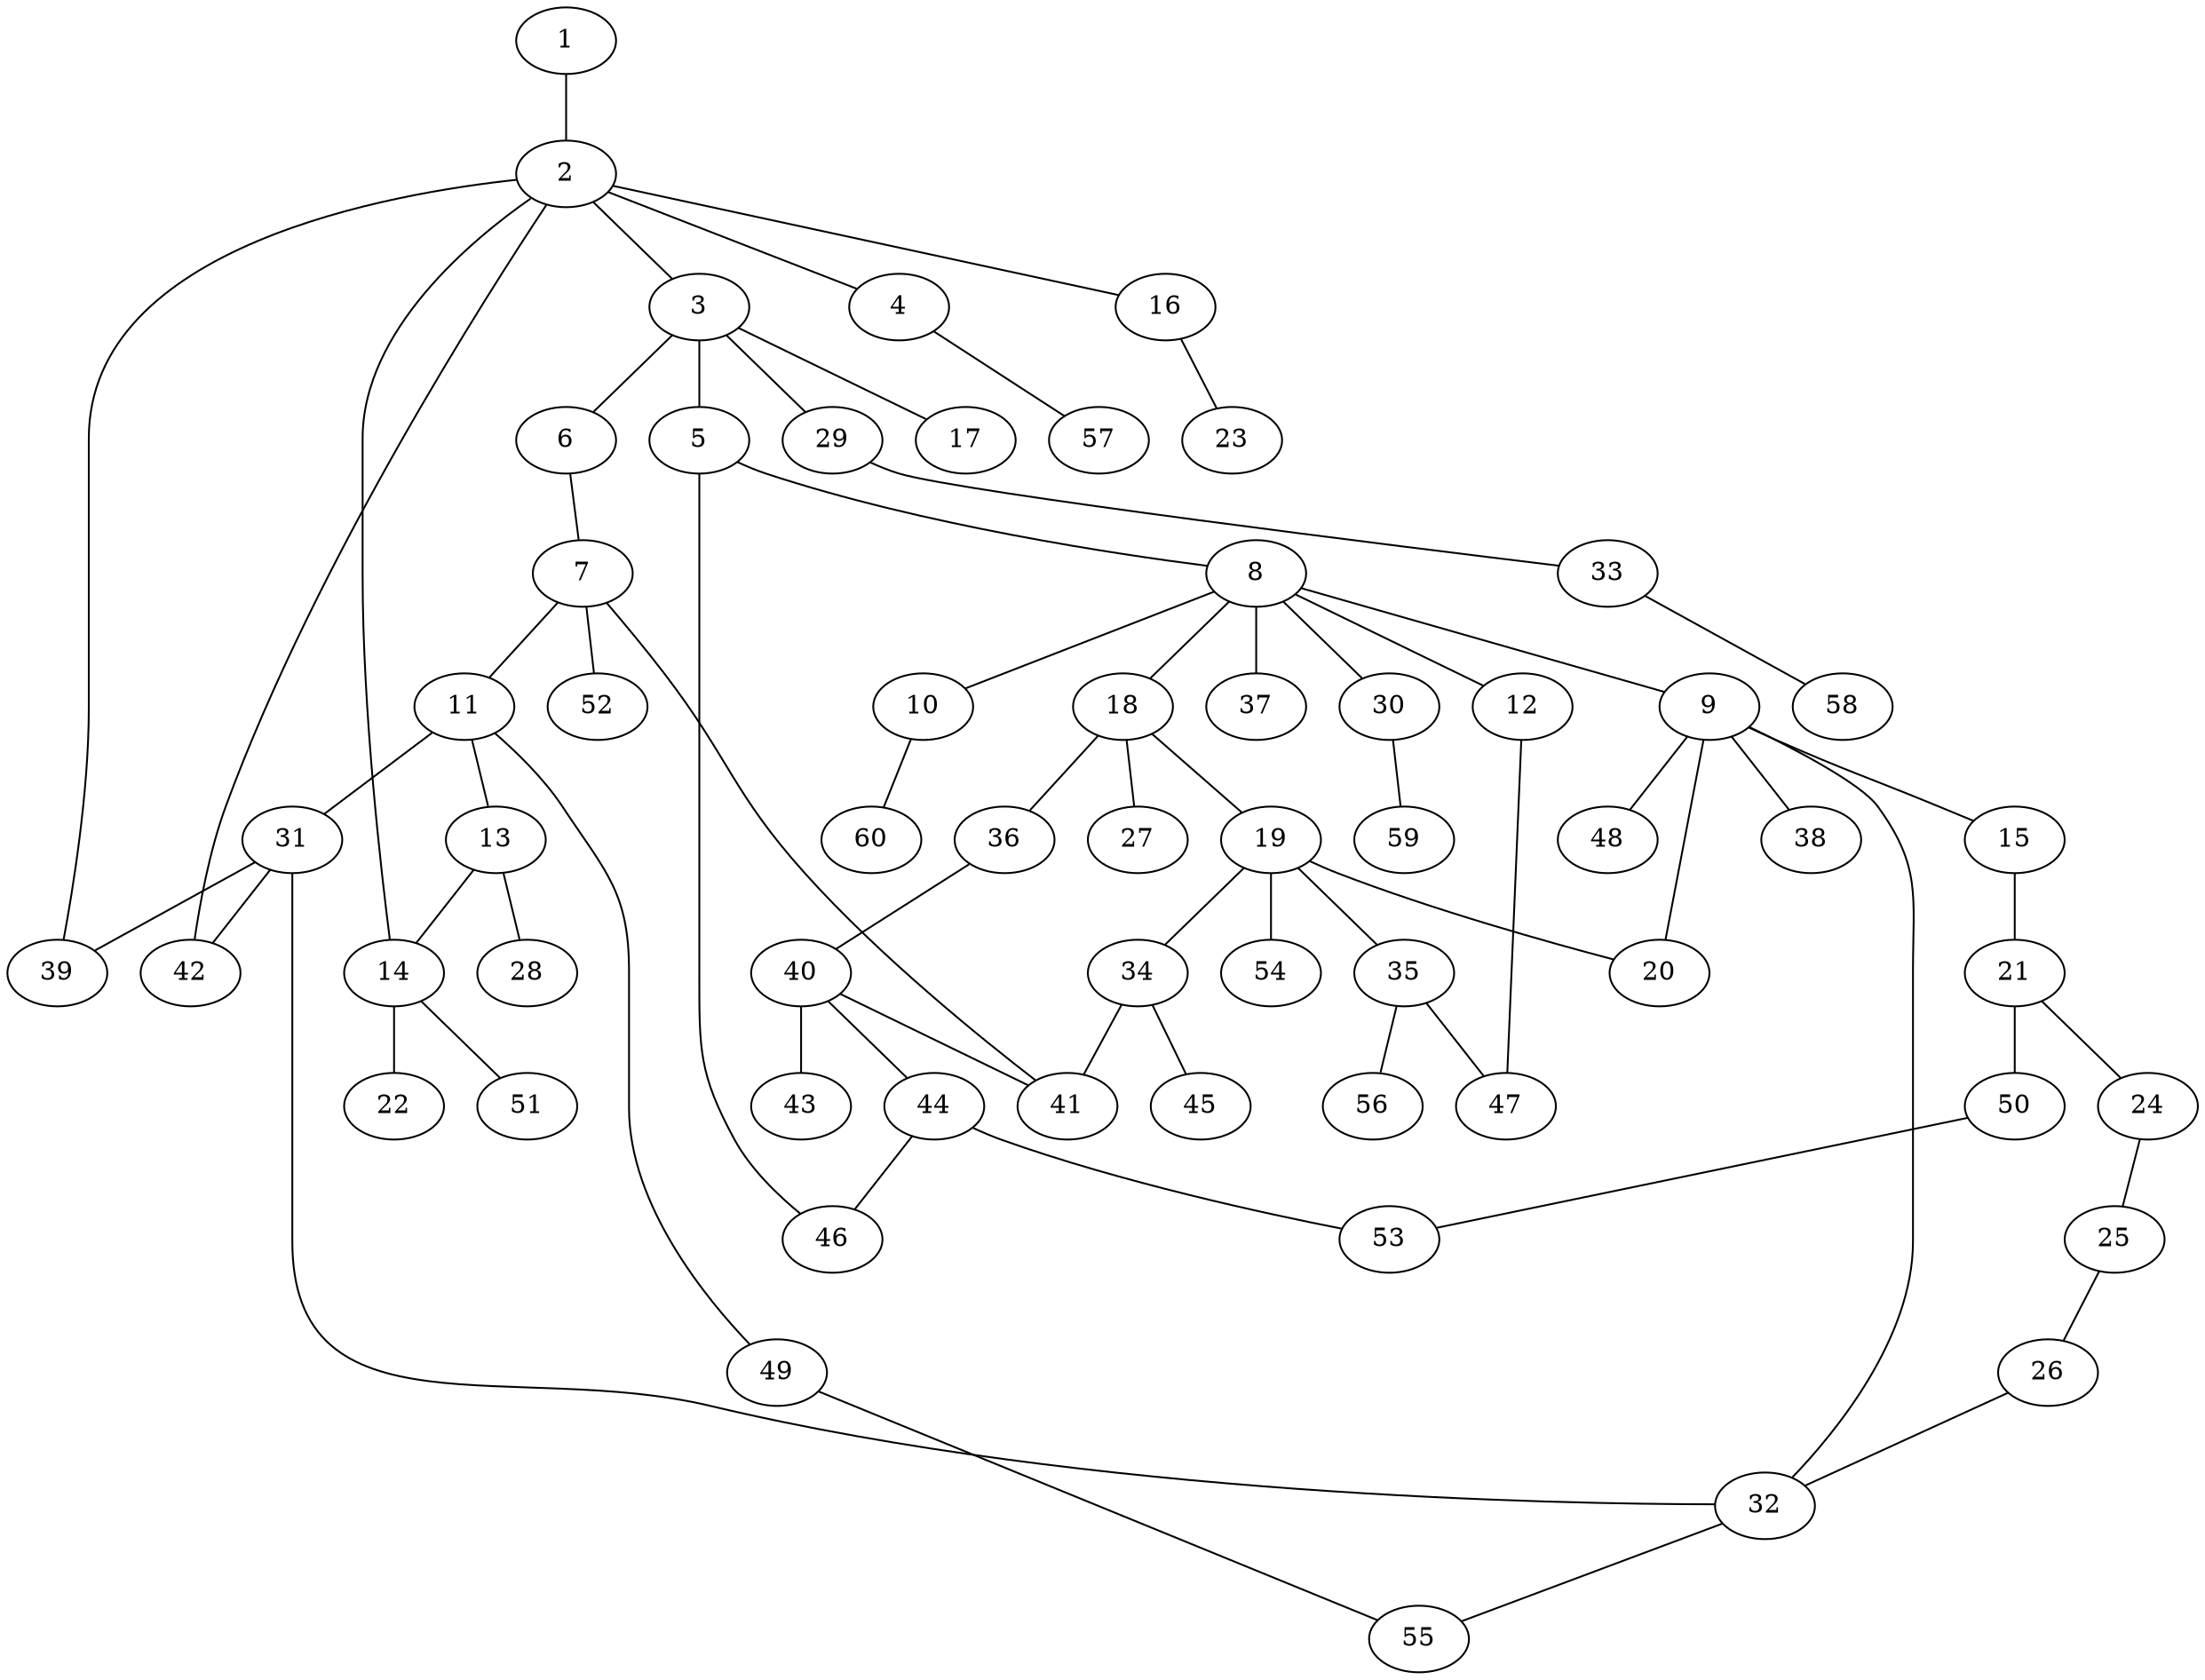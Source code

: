 graph graphname {1--2
2--3
2--4
2--14
2--16
2--39
2--42
3--5
3--6
3--17
3--29
4--57
5--8
5--46
6--7
7--11
7--41
7--52
8--9
8--10
8--12
8--18
8--30
8--37
9--15
9--20
9--32
9--38
9--48
10--60
11--13
11--31
11--49
12--47
13--14
13--28
14--22
14--51
15--21
16--23
18--19
18--27
18--36
19--20
19--34
19--35
19--54
21--24
21--50
24--25
25--26
26--32
29--33
30--59
31--32
31--39
31--42
32--55
33--58
34--41
34--45
35--47
35--56
36--40
40--41
40--43
40--44
44--46
44--53
49--55
50--53
}